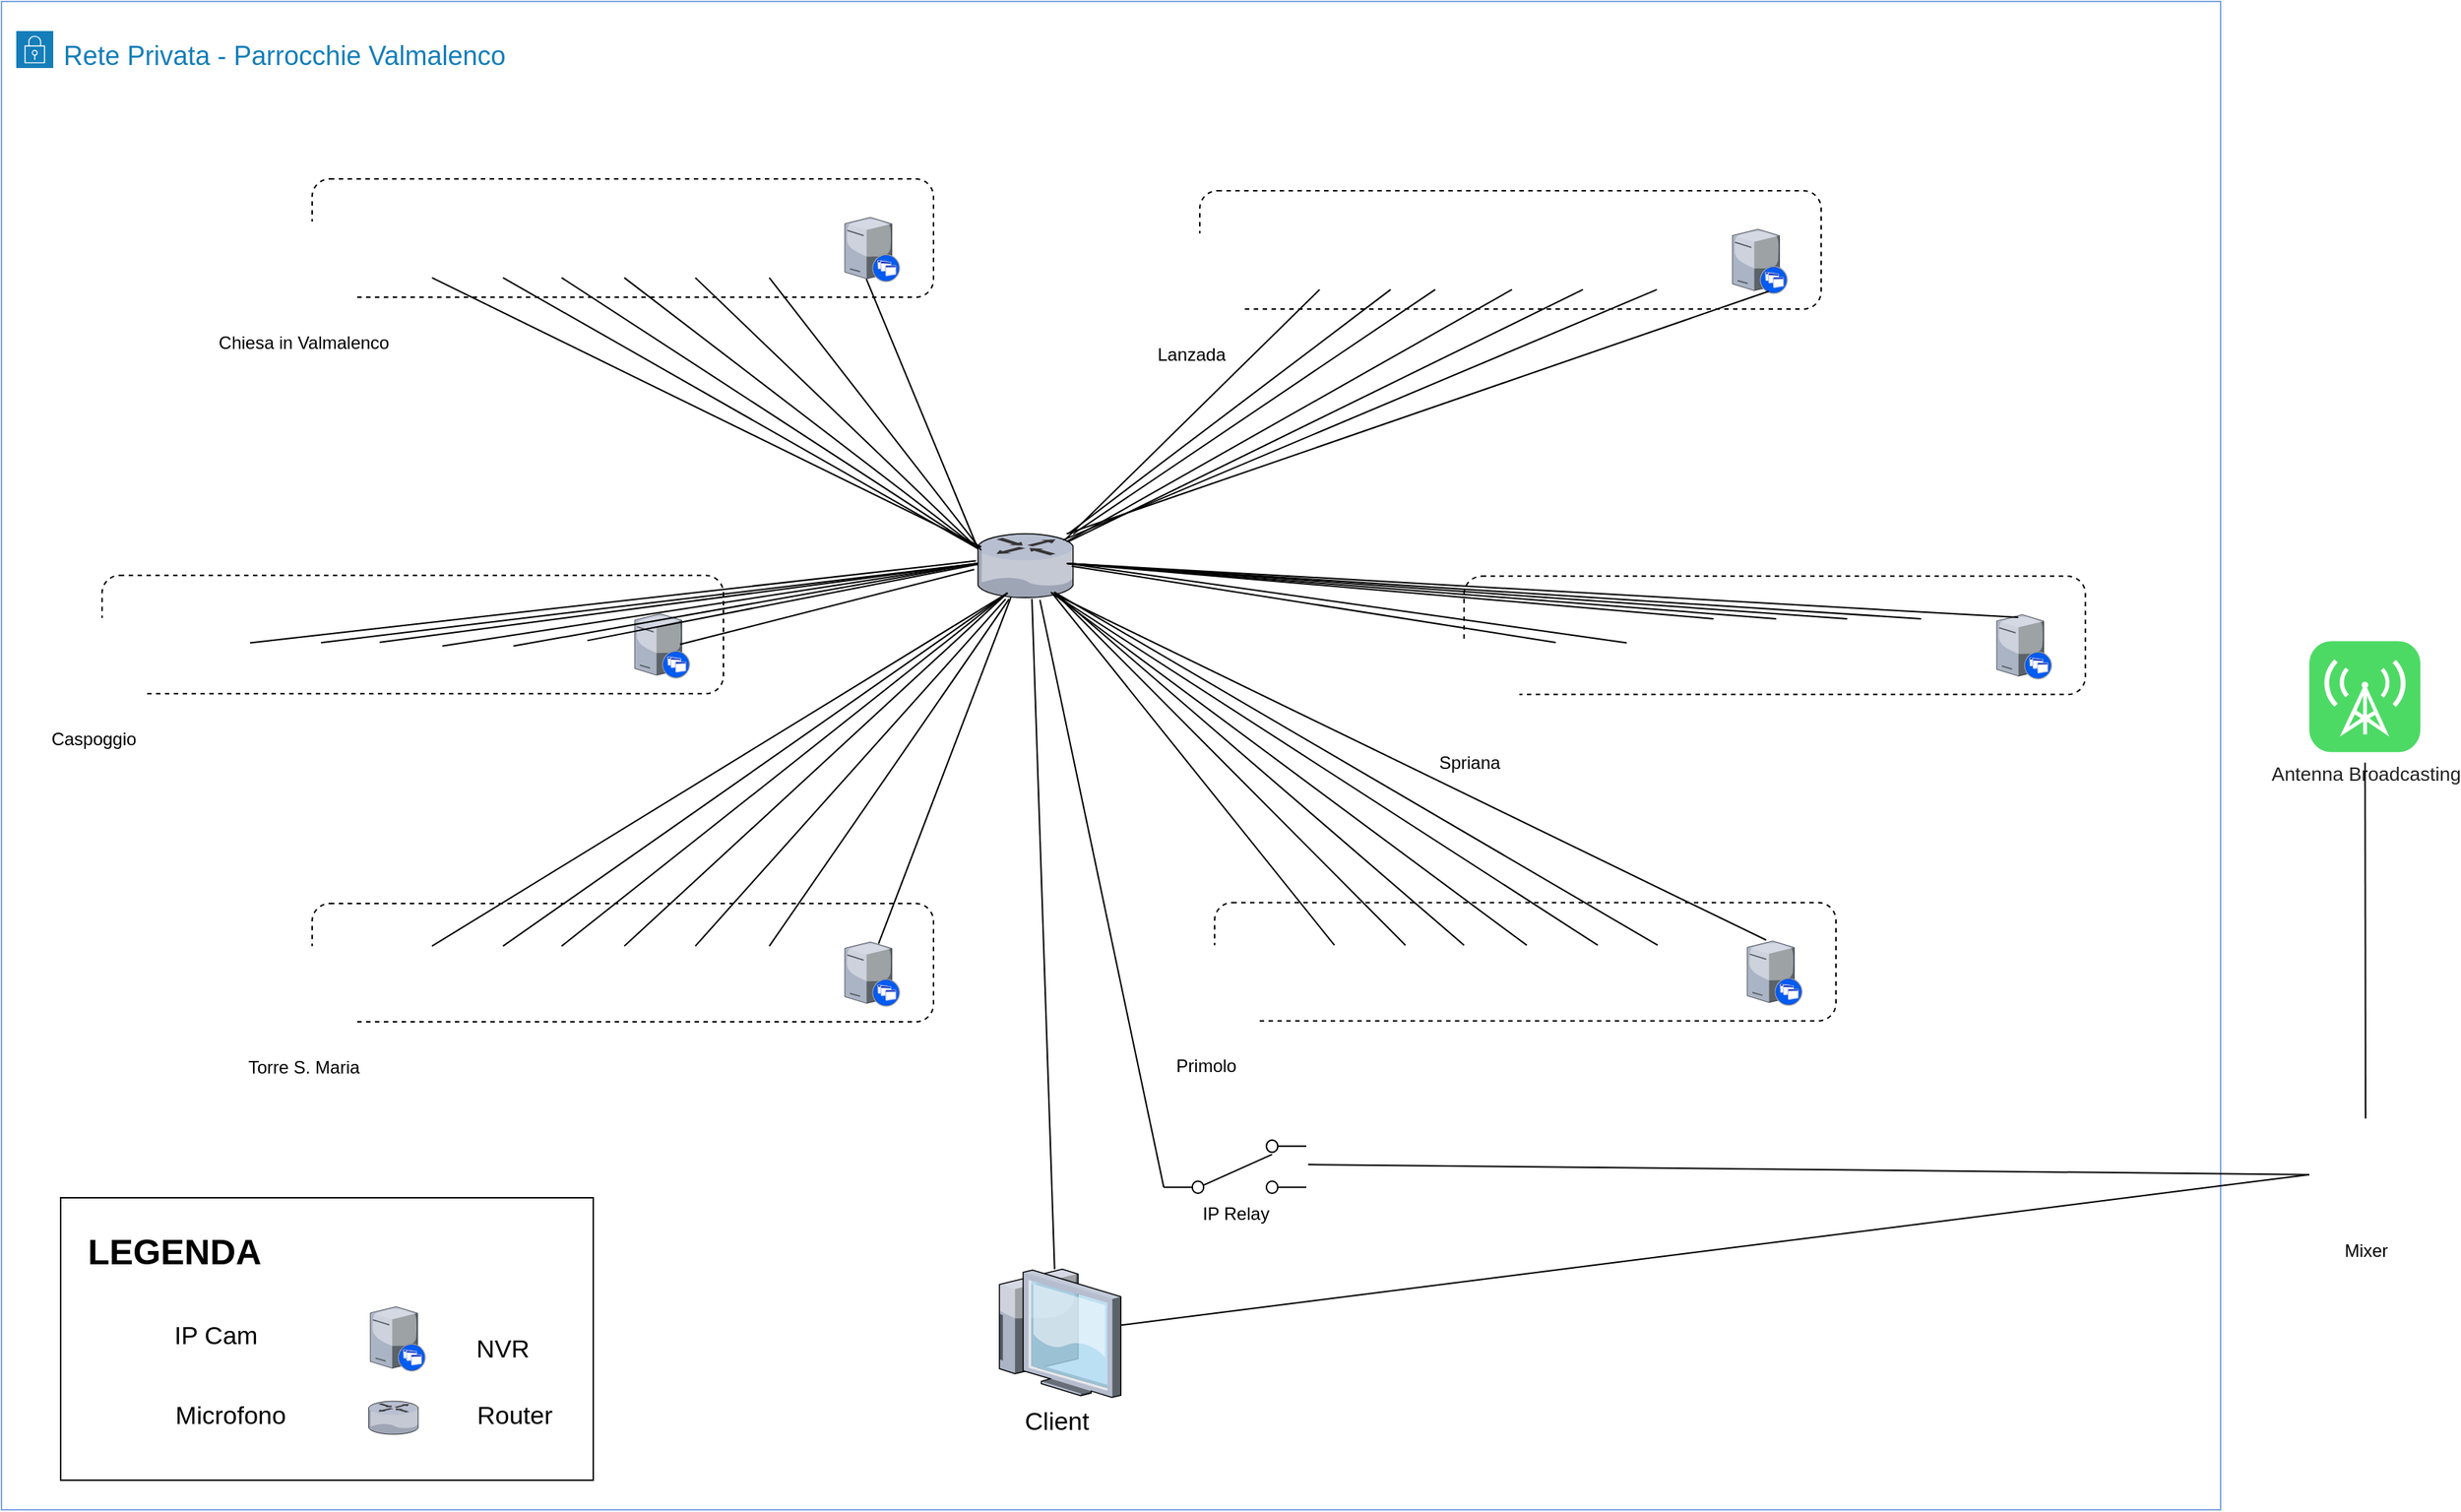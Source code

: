 <mxfile version="13.10.2" type="device"><diagram name="Page-1" id="e3a06f82-3646-2815-327d-82caf3d4e204"><mxGraphModel dx="3789.5" dy="1101" grid="1" gridSize="10" guides="1" tooltips="1" connect="1" arrows="1" fold="1" page="1" pageScale="1.5" pageWidth="1169" pageHeight="826" background="none" math="0" shadow="0"><root><mxCell id="0" style=";html=1;"/><mxCell id="1" style=";html=1;" parent="0"/><mxCell id="1WxR5uO1LolRj_mgzNRu-167" value="" style="rounded=0;whiteSpace=wrap;html=1;shadow=0;strokeColor=#7EA6E0;fillColor=#ffffff;gradientColor=none;align=left;" parent="1" vertex="1"><mxGeometry x="-140" y="90" width="1500" height="1020" as="geometry"/></mxCell><mxCell id="1WxR5uO1LolRj_mgzNRu-166" value="&lt;font style=&quot;font-size: 18px&quot;&gt;Rete Privata - Parrocchie Valmalenco&lt;/font&gt;" style="points=[[0,0],[0.25,0],[0.5,0],[0.75,0],[1,0],[1,0.25],[1,0.5],[1,0.75],[1,1],[0.75,1],[0.5,1],[0.25,1],[0,1],[0,0.75],[0,0.5],[0,0.25]];outlineConnect=0;gradientColor=none;html=1;whiteSpace=wrap;fontSize=12;fontStyle=0;shape=mxgraph.aws4.group;grIcon=mxgraph.aws4.group_security_group;grStroke=0;strokeColor=#147EBA;verticalAlign=top;align=left;spacingLeft=30;fontColor=#147EBA;dashed=0;shadow=0;strokeWidth=2;" parent="1" vertex="1"><mxGeometry x="-130" y="110" width="1450" height="990" as="geometry"/></mxCell><mxCell id="6a7d8f32e03d9370-13" value="" style="verticalLabelPosition=bottom;aspect=fixed;html=1;verticalAlign=top;strokeColor=none;shape=mxgraph.citrix.router;fillColor=#66B2FF;gradientColor=#0066CC;fontSize=14;" parent="1" vertex="1"><mxGeometry x="520" y="450" width="65" height="43.14" as="geometry"/></mxCell><mxCell id="1WxR5uO1LolRj_mgzNRu-99" value="" style="rounded=0;whiteSpace=wrap;html=1;" parent="1" vertex="1"><mxGeometry x="-100" y="899" width="360" height="191" as="geometry"/></mxCell><mxCell id="1WxR5uO1LolRj_mgzNRu-85" value="&lt;font size=&quot;1&quot;&gt;&lt;b style=&quot;font-size: 24px&quot;&gt;LEGENDA&lt;/b&gt;&lt;/font&gt;" style="text;html=1;strokeColor=none;fillColor=none;align=center;verticalAlign=middle;whiteSpace=wrap;rounded=0;" parent="1" vertex="1"><mxGeometry x="-77.99" y="926.25" width="110" height="20" as="geometry"/></mxCell><mxCell id="1WxR5uO1LolRj_mgzNRu-88" value="&lt;font style=&quot;font-size: 17px&quot;&gt;IP Cam&lt;/font&gt;" style="text;html=1;strokeColor=none;fillColor=none;align=center;verticalAlign=middle;whiteSpace=wrap;rounded=0;" parent="1" vertex="1"><mxGeometry x="-50.0" y="983.25" width="110" height="20" as="geometry"/></mxCell><mxCell id="1WxR5uO1LolRj_mgzNRu-91" value="&lt;font style=&quot;font-size: 17px&quot;&gt;Microfono&lt;/font&gt;" style="text;html=1;strokeColor=none;fillColor=none;align=center;verticalAlign=middle;whiteSpace=wrap;rounded=0;" parent="1" vertex="1"><mxGeometry x="-40.0" y="1036.56" width="110" height="20" as="geometry"/></mxCell><mxCell id="1WxR5uO1LolRj_mgzNRu-92" value="" style="verticalLabelPosition=bottom;aspect=fixed;html=1;verticalAlign=top;strokeColor=none;shape=mxgraph.citrix.xenapp_server;fillColor=#66B2FF;gradientColor=#0066CC;fontSize=14;" parent="1" vertex="1"><mxGeometry x="109.32" y="972.65" width="37.31" height="43.69" as="geometry"/></mxCell><mxCell id="1WxR5uO1LolRj_mgzNRu-93" value="&lt;font style=&quot;font-size: 17px&quot;&gt;NVR&lt;/font&gt;" style="text;html=1;strokeColor=none;fillColor=none;align=center;verticalAlign=middle;whiteSpace=wrap;rounded=0;" parent="1" vertex="1"><mxGeometry x="144.0" y="992.25" width="110" height="20" as="geometry"/></mxCell><mxCell id="1WxR5uO1LolRj_mgzNRu-95" value="" style="verticalLabelPosition=bottom;aspect=fixed;html=1;verticalAlign=top;strokeColor=none;shape=mxgraph.citrix.router;fillColor=#66B2FF;gradientColor=#0066CC;fontSize=14;" parent="1" vertex="1"><mxGeometry x="108.21" y="1036.56" width="33.79" height="22.43" as="geometry"/></mxCell><mxCell id="1WxR5uO1LolRj_mgzNRu-96" value="&lt;font style=&quot;font-size: 17px&quot;&gt;Router&lt;/font&gt;" style="text;html=1;strokeColor=none;fillColor=none;align=center;verticalAlign=middle;whiteSpace=wrap;rounded=0;" parent="1" vertex="1"><mxGeometry x="152" y="1036.56" width="110" height="20" as="geometry"/></mxCell><mxCell id="1WxR5uO1LolRj_mgzNRu-109" value="&lt;font style=&quot;font-size: 17px&quot;&gt;Client&lt;/font&gt;" style="verticalLabelPosition=bottom;aspect=fixed;html=1;verticalAlign=top;strokeColor=none;align=center;outlineConnect=0;shape=mxgraph.citrix.thin_client;shadow=0;fillColor=none;gradientColor=none;" parent="1" vertex="1"><mxGeometry x="530.0" y="947.3" width="86.66" height="86.66" as="geometry"/></mxCell><mxCell id="2_H07S2aHVhqCmbk6lVv-3" value="" style="rounded=1;whiteSpace=wrap;html=1;dashed=1;fillColor=none;" vertex="1" parent="1"><mxGeometry x="70" y="210" width="420" height="80" as="geometry"/></mxCell><mxCell id="2_H07S2aHVhqCmbk6lVv-2" value="Chiesa in Valmalenco" style="shape=image;html=1;verticalAlign=top;verticalLabelPosition=bottom;labelBackgroundColor=#ffffff;imageAspect=0;aspect=fixed;image=https://cdn4.iconfinder.com/data/icons/christmas-2434/128/Artboard_39-128.png;imageBackground=#ffffff;" vertex="1" parent="1"><mxGeometry x="30" y="238.81" width="68" height="68" as="geometry"/></mxCell><mxCell id="6a7d8f32e03d9370-12" value="" style="verticalLabelPosition=bottom;aspect=fixed;html=1;verticalAlign=top;strokeColor=none;shape=mxgraph.citrix.xenapp_server;fillColor=#66B2FF;gradientColor=#0066CC;fontSize=14;" parent="1" vertex="1"><mxGeometry x="430" y="236" width="37.25" height="43.62" as="geometry"/></mxCell><mxCell id="2_H07S2aHVhqCmbk6lVv-4" value="" style="shape=image;html=1;verticalAlign=top;verticalLabelPosition=bottom;labelBackgroundColor=#ffffff;imageAspect=0;aspect=fixed;image=https://cdn4.iconfinder.com/data/icons/internet-networking-and-communication-glyph-24/24/Computer_camera_live_camera_video_chatting_web_camera_webcam-128.png;dashed=1;fillColor=none;" vertex="1" parent="1"><mxGeometry x="132" y="238.81" width="38" height="38" as="geometry"/></mxCell><mxCell id="2_H07S2aHVhqCmbk6lVv-5" value="" style="shape=image;html=1;verticalAlign=top;verticalLabelPosition=bottom;labelBackgroundColor=#ffffff;imageAspect=0;aspect=fixed;image=https://cdn4.iconfinder.com/data/icons/internet-networking-and-communication-glyph-24/24/Computer_camera_live_camera_video_chatting_web_camera_webcam-128.png;dashed=1;fillColor=none;" vertex="1" parent="1"><mxGeometry x="360" y="238.81" width="38" height="38" as="geometry"/></mxCell><mxCell id="2_H07S2aHVhqCmbk6lVv-6" value="" style="shape=image;html=1;verticalAlign=top;verticalLabelPosition=bottom;labelBackgroundColor=#ffffff;imageAspect=0;aspect=fixed;image=https://cdn4.iconfinder.com/data/icons/internet-networking-and-communication-glyph-24/24/Computer_camera_live_camera_video_chatting_web_camera_webcam-128.png;dashed=1;fillColor=none;" vertex="1" parent="1"><mxGeometry x="310" y="238.81" width="38" height="38" as="geometry"/></mxCell><mxCell id="2_H07S2aHVhqCmbk6lVv-7" value="" style="shape=image;html=1;verticalAlign=top;verticalLabelPosition=bottom;labelBackgroundColor=#ffffff;imageAspect=0;aspect=fixed;image=https://cdn4.iconfinder.com/data/icons/internet-networking-and-communication-glyph-24/24/Computer_camera_live_camera_video_chatting_web_camera_webcam-128.png;dashed=1;fillColor=none;" vertex="1" parent="1"><mxGeometry x="180" y="238.81" width="38" height="38" as="geometry"/></mxCell><mxCell id="2_H07S2aHVhqCmbk6lVv-8" value="" style="shape=image;html=1;verticalAlign=top;verticalLabelPosition=bottom;labelBackgroundColor=#ffffff;imageAspect=0;aspect=fixed;image=https://cdn4.iconfinder.com/data/icons/internet-networking-and-communication-glyph-24/24/Computer_camera_live_camera_video_chatting_web_camera_webcam-128.png;dashed=1;fillColor=none;" vertex="1" parent="1"><mxGeometry x="219.63" y="238.81" width="38" height="38" as="geometry"/></mxCell><mxCell id="2_H07S2aHVhqCmbk6lVv-9" value="" style="shape=image;html=1;verticalAlign=top;verticalLabelPosition=bottom;labelBackgroundColor=#ffffff;imageAspect=0;aspect=fixed;image=https://cdn4.iconfinder.com/data/icons/internet-networking-and-communication-glyph-24/24/Computer_camera_live_camera_video_chatting_web_camera_webcam-128.png;dashed=1;fillColor=none;" vertex="1" parent="1"><mxGeometry x="262" y="238.81" width="38" height="38" as="geometry"/></mxCell><mxCell id="2_H07S2aHVhqCmbk6lVv-20" value="" style="endArrow=none;html=1;exitX=0.5;exitY=1;exitDx=0;exitDy=0;entryX=0.035;entryY=0.206;entryDx=0;entryDy=0;entryPerimeter=0;" edge="1" parent="1" source="2_H07S2aHVhqCmbk6lVv-4" target="6a7d8f32e03d9370-13"><mxGeometry width="50" height="50" relative="1" as="geometry"><mxPoint x="650" y="420" as="sourcePoint"/><mxPoint x="700" y="370" as="targetPoint"/></mxGeometry></mxCell><mxCell id="2_H07S2aHVhqCmbk6lVv-21" value="" style="endArrow=none;html=1;exitX=0.5;exitY=1;exitDx=0;exitDy=0;" edge="1" parent="1" source="2_H07S2aHVhqCmbk6lVv-7"><mxGeometry width="50" height="50" relative="1" as="geometry"><mxPoint x="161.0" y="286.81" as="sourcePoint"/><mxPoint x="520" y="460" as="targetPoint"/></mxGeometry></mxCell><mxCell id="2_H07S2aHVhqCmbk6lVv-22" value="" style="endArrow=none;html=1;exitX=0.5;exitY=1;exitDx=0;exitDy=0;entryX=0;entryY=0.232;entryDx=0;entryDy=0;entryPerimeter=0;" edge="1" parent="1" source="2_H07S2aHVhqCmbk6lVv-8" target="6a7d8f32e03d9370-13"><mxGeometry width="50" height="50" relative="1" as="geometry"><mxPoint x="209" y="286.81" as="sourcePoint"/><mxPoint x="530" y="470" as="targetPoint"/></mxGeometry></mxCell><mxCell id="2_H07S2aHVhqCmbk6lVv-23" value="" style="endArrow=none;html=1;exitX=0.5;exitY=1;exitDx=0;exitDy=0;" edge="1" parent="1" source="2_H07S2aHVhqCmbk6lVv-9"><mxGeometry width="50" height="50" relative="1" as="geometry"><mxPoint x="248.63" y="286.81" as="sourcePoint"/><mxPoint x="520" y="460" as="targetPoint"/></mxGeometry></mxCell><mxCell id="2_H07S2aHVhqCmbk6lVv-24" value="" style="endArrow=none;html=1;exitX=0.5;exitY=1;exitDx=0;exitDy=0;" edge="1" parent="1" source="2_H07S2aHVhqCmbk6lVv-6"><mxGeometry width="50" height="50" relative="1" as="geometry"><mxPoint x="291.0" y="286.81" as="sourcePoint"/><mxPoint x="520" y="460" as="targetPoint"/></mxGeometry></mxCell><mxCell id="2_H07S2aHVhqCmbk6lVv-25" value="" style="endArrow=none;html=1;exitX=0.5;exitY=1;exitDx=0;exitDy=0;entryX=0.035;entryY=0.26;entryDx=0;entryDy=0;entryPerimeter=0;" edge="1" parent="1" source="2_H07S2aHVhqCmbk6lVv-5" target="6a7d8f32e03d9370-13"><mxGeometry width="50" height="50" relative="1" as="geometry"><mxPoint x="339" y="286.81" as="sourcePoint"/><mxPoint x="530" y="470" as="targetPoint"/></mxGeometry></mxCell><mxCell id="2_H07S2aHVhqCmbk6lVv-26" value="" style="endArrow=none;html=1;exitX=0.392;exitY=0.956;exitDx=0;exitDy=0;exitPerimeter=0;" edge="1" parent="1" source="6a7d8f32e03d9370-12"><mxGeometry width="50" height="50" relative="1" as="geometry"><mxPoint x="389" y="286.81" as="sourcePoint"/><mxPoint x="520" y="460" as="targetPoint"/></mxGeometry></mxCell><mxCell id="2_H07S2aHVhqCmbk6lVv-27" value="" style="shape=image;html=1;verticalAlign=top;verticalLabelPosition=bottom;labelBackgroundColor=#ffffff;imageAspect=0;aspect=fixed;image=https://cdn0.iconfinder.com/data/icons/google-material-design-3-0/48/ic_mic_none_48px-128.png;dashed=1;fillColor=none;" vertex="1" parent="1"><mxGeometry x="142" y="218" width="18" height="18" as="geometry"/></mxCell><mxCell id="2_H07S2aHVhqCmbk6lVv-28" value="" style="rounded=1;whiteSpace=wrap;html=1;dashed=1;fillColor=none;" vertex="1" parent="1"><mxGeometry x="670" y="218" width="420" height="80" as="geometry"/></mxCell><mxCell id="2_H07S2aHVhqCmbk6lVv-29" value="Lanzada" style="shape=image;html=1;verticalAlign=top;verticalLabelPosition=bottom;labelBackgroundColor=#ffffff;imageAspect=0;aspect=fixed;image=https://cdn4.iconfinder.com/data/icons/christmas-2434/128/Artboard_39-128.png;imageBackground=#ffffff;" vertex="1" parent="1"><mxGeometry x="630" y="246.81" width="68" height="68" as="geometry"/></mxCell><mxCell id="2_H07S2aHVhqCmbk6lVv-30" value="" style="verticalLabelPosition=bottom;aspect=fixed;html=1;verticalAlign=top;strokeColor=none;shape=mxgraph.citrix.xenapp_server;fillColor=#66B2FF;gradientColor=#0066CC;fontSize=14;" vertex="1" parent="1"><mxGeometry x="1030" y="244" width="37.25" height="43.62" as="geometry"/></mxCell><mxCell id="2_H07S2aHVhqCmbk6lVv-31" value="" style="shape=image;html=1;verticalAlign=top;verticalLabelPosition=bottom;labelBackgroundColor=#ffffff;imageAspect=0;aspect=fixed;image=https://cdn4.iconfinder.com/data/icons/internet-networking-and-communication-glyph-24/24/Computer_camera_live_camera_video_chatting_web_camera_webcam-128.png;dashed=1;fillColor=none;" vertex="1" parent="1"><mxGeometry x="732" y="246.81" width="38" height="38" as="geometry"/></mxCell><mxCell id="2_H07S2aHVhqCmbk6lVv-32" value="" style="shape=image;html=1;verticalAlign=top;verticalLabelPosition=bottom;labelBackgroundColor=#ffffff;imageAspect=0;aspect=fixed;image=https://cdn4.iconfinder.com/data/icons/internet-networking-and-communication-glyph-24/24/Computer_camera_live_camera_video_chatting_web_camera_webcam-128.png;dashed=1;fillColor=none;" vertex="1" parent="1"><mxGeometry x="960" y="246.81" width="38" height="38" as="geometry"/></mxCell><mxCell id="2_H07S2aHVhqCmbk6lVv-33" value="" style="shape=image;html=1;verticalAlign=top;verticalLabelPosition=bottom;labelBackgroundColor=#ffffff;imageAspect=0;aspect=fixed;image=https://cdn4.iconfinder.com/data/icons/internet-networking-and-communication-glyph-24/24/Computer_camera_live_camera_video_chatting_web_camera_webcam-128.png;dashed=1;fillColor=none;" vertex="1" parent="1"><mxGeometry x="910" y="246.81" width="38" height="38" as="geometry"/></mxCell><mxCell id="2_H07S2aHVhqCmbk6lVv-34" value="" style="shape=image;html=1;verticalAlign=top;verticalLabelPosition=bottom;labelBackgroundColor=#ffffff;imageAspect=0;aspect=fixed;image=https://cdn4.iconfinder.com/data/icons/internet-networking-and-communication-glyph-24/24/Computer_camera_live_camera_video_chatting_web_camera_webcam-128.png;dashed=1;fillColor=none;" vertex="1" parent="1"><mxGeometry x="780" y="246.81" width="38" height="38" as="geometry"/></mxCell><mxCell id="2_H07S2aHVhqCmbk6lVv-35" value="" style="shape=image;html=1;verticalAlign=top;verticalLabelPosition=bottom;labelBackgroundColor=#ffffff;imageAspect=0;aspect=fixed;image=https://cdn4.iconfinder.com/data/icons/internet-networking-and-communication-glyph-24/24/Computer_camera_live_camera_video_chatting_web_camera_webcam-128.png;dashed=1;fillColor=none;" vertex="1" parent="1"><mxGeometry x="819.63" y="246.81" width="38" height="38" as="geometry"/></mxCell><mxCell id="2_H07S2aHVhqCmbk6lVv-36" value="" style="shape=image;html=1;verticalAlign=top;verticalLabelPosition=bottom;labelBackgroundColor=#ffffff;imageAspect=0;aspect=fixed;image=https://cdn4.iconfinder.com/data/icons/internet-networking-and-communication-glyph-24/24/Computer_camera_live_camera_video_chatting_web_camera_webcam-128.png;dashed=1;fillColor=none;" vertex="1" parent="1"><mxGeometry x="862" y="246.81" width="38" height="38" as="geometry"/></mxCell><mxCell id="2_H07S2aHVhqCmbk6lVv-38" value="" style="endArrow=none;html=1;entryX=0.5;entryY=1;entryDx=0;entryDy=0;exitX=0.904;exitY=0.097;exitDx=0;exitDy=0;exitPerimeter=0;" edge="1" parent="1" source="6a7d8f32e03d9370-13" target="2_H07S2aHVhqCmbk6lVv-31"><mxGeometry width="50" height="50" relative="1" as="geometry"><mxPoint x="650" y="550" as="sourcePoint"/><mxPoint x="700" y="500" as="targetPoint"/></mxGeometry></mxCell><mxCell id="2_H07S2aHVhqCmbk6lVv-39" value="" style="endArrow=none;html=1;entryX=0.5;entryY=1;entryDx=0;entryDy=0;" edge="1" parent="1" source="6a7d8f32e03d9370-13" target="2_H07S2aHVhqCmbk6lVv-34"><mxGeometry width="50" height="50" relative="1" as="geometry"><mxPoint x="650" y="550" as="sourcePoint"/><mxPoint x="700" y="500" as="targetPoint"/></mxGeometry></mxCell><mxCell id="2_H07S2aHVhqCmbk6lVv-40" value="" style="endArrow=none;html=1;entryX=0.25;entryY=1;entryDx=0;entryDy=0;" edge="1" parent="1" source="6a7d8f32e03d9370-13" target="2_H07S2aHVhqCmbk6lVv-35"><mxGeometry width="50" height="50" relative="1" as="geometry"><mxPoint x="650" y="550" as="sourcePoint"/><mxPoint x="700" y="500" as="targetPoint"/></mxGeometry></mxCell><mxCell id="2_H07S2aHVhqCmbk6lVv-41" value="" style="shape=image;html=1;verticalAlign=top;verticalLabelPosition=bottom;labelBackgroundColor=#ffffff;imageAspect=0;aspect=fixed;image=https://cdn0.iconfinder.com/data/icons/google-material-design-3-0/48/ic_mic_none_48px-128.png;dashed=1;fillColor=none;" vertex="1" parent="1"><mxGeometry x="742" y="226" width="18" height="18" as="geometry"/></mxCell><mxCell id="2_H07S2aHVhqCmbk6lVv-42" value="" style="endArrow=none;html=1;entryX=0.5;entryY=1;entryDx=0;entryDy=0;exitX=0.922;exitY=0.124;exitDx=0;exitDy=0;exitPerimeter=0;" edge="1" parent="1" source="6a7d8f32e03d9370-13" target="2_H07S2aHVhqCmbk6lVv-36"><mxGeometry width="50" height="50" relative="1" as="geometry"><mxPoint x="650" y="550" as="sourcePoint"/><mxPoint x="700" y="500" as="targetPoint"/></mxGeometry></mxCell><mxCell id="2_H07S2aHVhqCmbk6lVv-43" value="" style="endArrow=none;html=1;entryX=0.5;entryY=1;entryDx=0;entryDy=0;exitX=0.94;exitY=0.124;exitDx=0;exitDy=0;exitPerimeter=0;" edge="1" parent="1" source="6a7d8f32e03d9370-13" target="2_H07S2aHVhqCmbk6lVv-33"><mxGeometry width="50" height="50" relative="1" as="geometry"><mxPoint x="650" y="550" as="sourcePoint"/><mxPoint x="700" y="500" as="targetPoint"/></mxGeometry></mxCell><mxCell id="2_H07S2aHVhqCmbk6lVv-44" value="" style="endArrow=none;html=1;entryX=0.5;entryY=1;entryDx=0;entryDy=0;exitX=0.886;exitY=0.097;exitDx=0;exitDy=0;exitPerimeter=0;" edge="1" parent="1" source="6a7d8f32e03d9370-13" target="2_H07S2aHVhqCmbk6lVv-32"><mxGeometry width="50" height="50" relative="1" as="geometry"><mxPoint x="650" y="550" as="sourcePoint"/><mxPoint x="700" y="500" as="targetPoint"/></mxGeometry></mxCell><mxCell id="2_H07S2aHVhqCmbk6lVv-45" value="" style="rounded=1;whiteSpace=wrap;html=1;dashed=1;fillColor=none;" vertex="1" parent="1"><mxGeometry x="-72" y="478.08" width="420" height="80" as="geometry"/></mxCell><mxCell id="2_H07S2aHVhqCmbk6lVv-46" value="Caspoggio" style="shape=image;html=1;verticalAlign=top;verticalLabelPosition=bottom;labelBackgroundColor=#ffffff;imageAspect=0;aspect=fixed;image=https://cdn4.iconfinder.com/data/icons/christmas-2434/128/Artboard_39-128.png;imageBackground=#ffffff;" vertex="1" parent="1"><mxGeometry x="-112" y="506.89" width="68" height="68" as="geometry"/></mxCell><mxCell id="2_H07S2aHVhqCmbk6lVv-47" value="" style="verticalLabelPosition=bottom;aspect=fixed;html=1;verticalAlign=top;strokeColor=none;shape=mxgraph.citrix.xenapp_server;fillColor=#66B2FF;gradientColor=#0066CC;fontSize=14;" vertex="1" parent="1"><mxGeometry x="288" y="504.08" width="37.25" height="43.62" as="geometry"/></mxCell><mxCell id="2_H07S2aHVhqCmbk6lVv-48" value="" style="shape=image;html=1;verticalAlign=top;verticalLabelPosition=bottom;labelBackgroundColor=#ffffff;imageAspect=0;aspect=fixed;image=https://cdn4.iconfinder.com/data/icons/internet-networking-and-communication-glyph-24/24/Computer_camera_live_camera_video_chatting_web_camera_webcam-128.png;dashed=1;fillColor=none;" vertex="1" parent="1"><mxGeometry x="-10.0" y="506.89" width="38" height="38" as="geometry"/></mxCell><mxCell id="2_H07S2aHVhqCmbk6lVv-49" value="" style="shape=image;html=1;verticalAlign=top;verticalLabelPosition=bottom;labelBackgroundColor=#ffffff;imageAspect=0;aspect=fixed;image=https://cdn4.iconfinder.com/data/icons/internet-networking-and-communication-glyph-24/24/Computer_camera_live_camera_video_chatting_web_camera_webcam-128.png;dashed=1;fillColor=none;" vertex="1" parent="1"><mxGeometry x="218" y="506.89" width="38" height="38" as="geometry"/></mxCell><mxCell id="2_H07S2aHVhqCmbk6lVv-50" value="" style="shape=image;html=1;verticalAlign=top;verticalLabelPosition=bottom;labelBackgroundColor=#ffffff;imageAspect=0;aspect=fixed;image=https://cdn4.iconfinder.com/data/icons/internet-networking-and-communication-glyph-24/24/Computer_camera_live_camera_video_chatting_web_camera_webcam-128.png;dashed=1;fillColor=none;" vertex="1" parent="1"><mxGeometry x="168" y="506.89" width="38" height="38" as="geometry"/></mxCell><mxCell id="2_H07S2aHVhqCmbk6lVv-51" value="" style="shape=image;html=1;verticalAlign=top;verticalLabelPosition=bottom;labelBackgroundColor=#ffffff;imageAspect=0;aspect=fixed;image=https://cdn4.iconfinder.com/data/icons/internet-networking-and-communication-glyph-24/24/Computer_camera_live_camera_video_chatting_web_camera_webcam-128.png;dashed=1;fillColor=none;" vertex="1" parent="1"><mxGeometry x="38.0" y="506.89" width="38" height="38" as="geometry"/></mxCell><mxCell id="2_H07S2aHVhqCmbk6lVv-52" value="" style="shape=image;html=1;verticalAlign=top;verticalLabelPosition=bottom;labelBackgroundColor=#ffffff;imageAspect=0;aspect=fixed;image=https://cdn4.iconfinder.com/data/icons/internet-networking-and-communication-glyph-24/24/Computer_camera_live_camera_video_chatting_web_camera_webcam-128.png;dashed=1;fillColor=none;" vertex="1" parent="1"><mxGeometry x="77.63" y="506.89" width="38" height="38" as="geometry"/></mxCell><mxCell id="2_H07S2aHVhqCmbk6lVv-53" value="" style="shape=image;html=1;verticalAlign=top;verticalLabelPosition=bottom;labelBackgroundColor=#ffffff;imageAspect=0;aspect=fixed;image=https://cdn4.iconfinder.com/data/icons/internet-networking-and-communication-glyph-24/24/Computer_camera_live_camera_video_chatting_web_camera_webcam-128.png;dashed=1;fillColor=none;" vertex="1" parent="1"><mxGeometry x="120" y="506.89" width="38" height="38" as="geometry"/></mxCell><mxCell id="2_H07S2aHVhqCmbk6lVv-54" value="" style="shape=image;html=1;verticalAlign=top;verticalLabelPosition=bottom;labelBackgroundColor=#ffffff;imageAspect=0;aspect=fixed;image=https://cdn0.iconfinder.com/data/icons/google-material-design-3-0/48/ic_mic_none_48px-128.png;dashed=1;fillColor=none;" vertex="1" parent="1"><mxGeometry x="-4.552e-15" y="486.08" width="18" height="18" as="geometry"/></mxCell><mxCell id="2_H07S2aHVhqCmbk6lVv-55" value="" style="rounded=1;whiteSpace=wrap;html=1;dashed=1;fillColor=none;" vertex="1" parent="1"><mxGeometry x="680" y="699.4" width="420" height="80" as="geometry"/></mxCell><mxCell id="2_H07S2aHVhqCmbk6lVv-56" value="Primolo" style="shape=image;html=1;verticalAlign=top;verticalLabelPosition=bottom;labelBackgroundColor=#ffffff;imageAspect=0;aspect=fixed;image=https://cdn4.iconfinder.com/data/icons/christmas-2434/128/Artboard_39-128.png;imageBackground=#ffffff;" vertex="1" parent="1"><mxGeometry x="640" y="728.21" width="68" height="68" as="geometry"/></mxCell><mxCell id="2_H07S2aHVhqCmbk6lVv-57" value="" style="verticalLabelPosition=bottom;aspect=fixed;html=1;verticalAlign=top;strokeColor=none;shape=mxgraph.citrix.xenapp_server;fillColor=#66B2FF;gradientColor=#0066CC;fontSize=14;" vertex="1" parent="1"><mxGeometry x="1040" y="725.4" width="37.25" height="43.62" as="geometry"/></mxCell><mxCell id="2_H07S2aHVhqCmbk6lVv-58" value="" style="shape=image;html=1;verticalAlign=top;verticalLabelPosition=bottom;labelBackgroundColor=#ffffff;imageAspect=0;aspect=fixed;image=https://cdn4.iconfinder.com/data/icons/internet-networking-and-communication-glyph-24/24/Computer_camera_live_camera_video_chatting_web_camera_webcam-128.png;dashed=1;fillColor=none;" vertex="1" parent="1"><mxGeometry x="742" y="728.21" width="38" height="38" as="geometry"/></mxCell><mxCell id="2_H07S2aHVhqCmbk6lVv-59" value="" style="shape=image;html=1;verticalAlign=top;verticalLabelPosition=bottom;labelBackgroundColor=#ffffff;imageAspect=0;aspect=fixed;image=https://cdn4.iconfinder.com/data/icons/internet-networking-and-communication-glyph-24/24/Computer_camera_live_camera_video_chatting_web_camera_webcam-128.png;dashed=1;fillColor=none;" vertex="1" parent="1"><mxGeometry x="970" y="728.21" width="38" height="38" as="geometry"/></mxCell><mxCell id="2_H07S2aHVhqCmbk6lVv-60" value="" style="shape=image;html=1;verticalAlign=top;verticalLabelPosition=bottom;labelBackgroundColor=#ffffff;imageAspect=0;aspect=fixed;image=https://cdn4.iconfinder.com/data/icons/internet-networking-and-communication-glyph-24/24/Computer_camera_live_camera_video_chatting_web_camera_webcam-128.png;dashed=1;fillColor=none;" vertex="1" parent="1"><mxGeometry x="920" y="728.21" width="38" height="38" as="geometry"/></mxCell><mxCell id="2_H07S2aHVhqCmbk6lVv-61" value="" style="shape=image;html=1;verticalAlign=top;verticalLabelPosition=bottom;labelBackgroundColor=#ffffff;imageAspect=0;aspect=fixed;image=https://cdn4.iconfinder.com/data/icons/internet-networking-and-communication-glyph-24/24/Computer_camera_live_camera_video_chatting_web_camera_webcam-128.png;dashed=1;fillColor=none;" vertex="1" parent="1"><mxGeometry x="790" y="728.21" width="38" height="38" as="geometry"/></mxCell><mxCell id="2_H07S2aHVhqCmbk6lVv-62" value="" style="shape=image;html=1;verticalAlign=top;verticalLabelPosition=bottom;labelBackgroundColor=#ffffff;imageAspect=0;aspect=fixed;image=https://cdn4.iconfinder.com/data/icons/internet-networking-and-communication-glyph-24/24/Computer_camera_live_camera_video_chatting_web_camera_webcam-128.png;dashed=1;fillColor=none;" vertex="1" parent="1"><mxGeometry x="829.63" y="728.21" width="38" height="38" as="geometry"/></mxCell><mxCell id="2_H07S2aHVhqCmbk6lVv-63" value="" style="shape=image;html=1;verticalAlign=top;verticalLabelPosition=bottom;labelBackgroundColor=#ffffff;imageAspect=0;aspect=fixed;image=https://cdn4.iconfinder.com/data/icons/internet-networking-and-communication-glyph-24/24/Computer_camera_live_camera_video_chatting_web_camera_webcam-128.png;dashed=1;fillColor=none;" vertex="1" parent="1"><mxGeometry x="872" y="728.21" width="38" height="38" as="geometry"/></mxCell><mxCell id="2_H07S2aHVhqCmbk6lVv-64" value="" style="rounded=1;whiteSpace=wrap;html=1;dashed=1;fillColor=none;" vertex="1" parent="1"><mxGeometry x="70" y="700" width="420" height="80" as="geometry"/></mxCell><mxCell id="2_H07S2aHVhqCmbk6lVv-65" value="Torre S. Maria" style="shape=image;html=1;verticalAlign=top;verticalLabelPosition=bottom;labelBackgroundColor=#ffffff;imageAspect=0;aspect=fixed;image=https://cdn4.iconfinder.com/data/icons/christmas-2434/128/Artboard_39-128.png;imageBackground=#ffffff;" vertex="1" parent="1"><mxGeometry x="30" y="728.81" width="68" height="68" as="geometry"/></mxCell><mxCell id="2_H07S2aHVhqCmbk6lVv-66" value="" style="verticalLabelPosition=bottom;aspect=fixed;html=1;verticalAlign=top;strokeColor=none;shape=mxgraph.citrix.xenapp_server;fillColor=#66B2FF;gradientColor=#0066CC;fontSize=14;" vertex="1" parent="1"><mxGeometry x="430" y="726" width="37.25" height="43.62" as="geometry"/></mxCell><mxCell id="2_H07S2aHVhqCmbk6lVv-67" value="" style="shape=image;html=1;verticalAlign=top;verticalLabelPosition=bottom;labelBackgroundColor=#ffffff;imageAspect=0;aspect=fixed;image=https://cdn4.iconfinder.com/data/icons/internet-networking-and-communication-glyph-24/24/Computer_camera_live_camera_video_chatting_web_camera_webcam-128.png;dashed=1;fillColor=none;" vertex="1" parent="1"><mxGeometry x="132" y="728.81" width="38" height="38" as="geometry"/></mxCell><mxCell id="2_H07S2aHVhqCmbk6lVv-68" value="" style="shape=image;html=1;verticalAlign=top;verticalLabelPosition=bottom;labelBackgroundColor=#ffffff;imageAspect=0;aspect=fixed;image=https://cdn4.iconfinder.com/data/icons/internet-networking-and-communication-glyph-24/24/Computer_camera_live_camera_video_chatting_web_camera_webcam-128.png;dashed=1;fillColor=none;" vertex="1" parent="1"><mxGeometry x="360" y="728.81" width="38" height="38" as="geometry"/></mxCell><mxCell id="2_H07S2aHVhqCmbk6lVv-69" value="" style="shape=image;html=1;verticalAlign=top;verticalLabelPosition=bottom;labelBackgroundColor=#ffffff;imageAspect=0;aspect=fixed;image=https://cdn4.iconfinder.com/data/icons/internet-networking-and-communication-glyph-24/24/Computer_camera_live_camera_video_chatting_web_camera_webcam-128.png;dashed=1;fillColor=none;" vertex="1" parent="1"><mxGeometry x="310" y="728.81" width="38" height="38" as="geometry"/></mxCell><mxCell id="2_H07S2aHVhqCmbk6lVv-70" value="" style="shape=image;html=1;verticalAlign=top;verticalLabelPosition=bottom;labelBackgroundColor=#ffffff;imageAspect=0;aspect=fixed;image=https://cdn4.iconfinder.com/data/icons/internet-networking-and-communication-glyph-24/24/Computer_camera_live_camera_video_chatting_web_camera_webcam-128.png;dashed=1;fillColor=none;" vertex="1" parent="1"><mxGeometry x="180" y="728.81" width="38" height="38" as="geometry"/></mxCell><mxCell id="2_H07S2aHVhqCmbk6lVv-71" value="" style="shape=image;html=1;verticalAlign=top;verticalLabelPosition=bottom;labelBackgroundColor=#ffffff;imageAspect=0;aspect=fixed;image=https://cdn4.iconfinder.com/data/icons/internet-networking-and-communication-glyph-24/24/Computer_camera_live_camera_video_chatting_web_camera_webcam-128.png;dashed=1;fillColor=none;" vertex="1" parent="1"><mxGeometry x="219.63" y="728.81" width="38" height="38" as="geometry"/></mxCell><mxCell id="2_H07S2aHVhqCmbk6lVv-72" value="" style="shape=image;html=1;verticalAlign=top;verticalLabelPosition=bottom;labelBackgroundColor=#ffffff;imageAspect=0;aspect=fixed;image=https://cdn4.iconfinder.com/data/icons/internet-networking-and-communication-glyph-24/24/Computer_camera_live_camera_video_chatting_web_camera_webcam-128.png;dashed=1;fillColor=none;" vertex="1" parent="1"><mxGeometry x="262" y="728.81" width="38" height="38" as="geometry"/></mxCell><mxCell id="2_H07S2aHVhqCmbk6lVv-73" value="" style="endArrow=none;html=1;exitX=0.614;exitY=0.026;exitDx=0;exitDy=0;exitPerimeter=0;entryX=0.343;entryY=0.997;entryDx=0;entryDy=0;entryPerimeter=0;" edge="1" parent="1" source="2_H07S2aHVhqCmbk6lVv-66" target="6a7d8f32e03d9370-13"><mxGeometry width="50" height="50" relative="1" as="geometry"><mxPoint x="161.0" y="286.81" as="sourcePoint"/><mxPoint x="540" y="500" as="targetPoint"/></mxGeometry></mxCell><mxCell id="2_H07S2aHVhqCmbk6lVv-74" value="" style="endArrow=none;html=1;exitX=0.5;exitY=0;exitDx=0;exitDy=0;entryX=0.324;entryY=1.024;entryDx=0;entryDy=0;entryPerimeter=0;" edge="1" parent="1" source="2_H07S2aHVhqCmbk6lVv-68" target="6a7d8f32e03d9370-13"><mxGeometry width="50" height="50" relative="1" as="geometry"><mxPoint x="462.871" y="737.134" as="sourcePoint"/><mxPoint x="540" y="500" as="targetPoint"/></mxGeometry></mxCell><mxCell id="2_H07S2aHVhqCmbk6lVv-75" value="" style="endArrow=none;html=1;exitX=0.5;exitY=0;exitDx=0;exitDy=0;entryX=0.288;entryY=1.024;entryDx=0;entryDy=0;entryPerimeter=0;" edge="1" parent="1" source="2_H07S2aHVhqCmbk6lVv-69" target="6a7d8f32e03d9370-13"><mxGeometry width="50" height="50" relative="1" as="geometry"><mxPoint x="389" y="738.81" as="sourcePoint"/><mxPoint x="551.06" y="504.175" as="targetPoint"/></mxGeometry></mxCell><mxCell id="2_H07S2aHVhqCmbk6lVv-76" value="" style="endArrow=none;html=1;exitX=0.5;exitY=0;exitDx=0;exitDy=0;" edge="1" parent="1" source="2_H07S2aHVhqCmbk6lVv-72"><mxGeometry width="50" height="50" relative="1" as="geometry"><mxPoint x="339" y="738.81" as="sourcePoint"/><mxPoint x="540" y="490" as="targetPoint"/></mxGeometry></mxCell><mxCell id="2_H07S2aHVhqCmbk6lVv-77" value="" style="endArrow=none;html=1;exitX=0.5;exitY=0;exitDx=0;exitDy=0;" edge="1" parent="1" source="2_H07S2aHVhqCmbk6lVv-71"><mxGeometry width="50" height="50" relative="1" as="geometry"><mxPoint x="291.0" y="738.81" as="sourcePoint"/><mxPoint x="540" y="490" as="targetPoint"/></mxGeometry></mxCell><mxCell id="2_H07S2aHVhqCmbk6lVv-78" value="" style="endArrow=none;html=1;exitX=0.5;exitY=0;exitDx=0;exitDy=0;" edge="1" parent="1" source="2_H07S2aHVhqCmbk6lVv-70"><mxGeometry width="50" height="50" relative="1" as="geometry"><mxPoint x="248.63" y="738.81" as="sourcePoint"/><mxPoint x="540" y="490" as="targetPoint"/></mxGeometry></mxCell><mxCell id="2_H07S2aHVhqCmbk6lVv-79" value="" style="endArrow=none;html=1;exitX=0.5;exitY=0;exitDx=0;exitDy=0;" edge="1" parent="1" source="2_H07S2aHVhqCmbk6lVv-67"><mxGeometry width="50" height="50" relative="1" as="geometry"><mxPoint x="209" y="738.81" as="sourcePoint"/><mxPoint x="540" y="490" as="targetPoint"/></mxGeometry></mxCell><mxCell id="2_H07S2aHVhqCmbk6lVv-80" value="" style="rounded=1;whiteSpace=wrap;html=1;dashed=1;fillColor=none;" vertex="1" parent="1"><mxGeometry x="848.63" y="478.67" width="420" height="80" as="geometry"/></mxCell><mxCell id="2_H07S2aHVhqCmbk6lVv-81" value="Spriana" style="shape=image;html=1;verticalAlign=top;verticalLabelPosition=bottom;labelBackgroundColor=#ffffff;imageAspect=0;aspect=fixed;image=https://cdn4.iconfinder.com/data/icons/christmas-2434/128/Artboard_39-128.png;imageBackground=#ffffff;" vertex="1" parent="1"><mxGeometry x="818" y="522.67" width="68" height="68" as="geometry"/></mxCell><mxCell id="2_H07S2aHVhqCmbk6lVv-82" value="" style="verticalLabelPosition=bottom;aspect=fixed;html=1;verticalAlign=top;strokeColor=none;shape=mxgraph.citrix.xenapp_server;fillColor=#66B2FF;gradientColor=#0066CC;fontSize=14;" vertex="1" parent="1"><mxGeometry x="1208.63" y="504.67" width="37.25" height="43.62" as="geometry"/></mxCell><mxCell id="2_H07S2aHVhqCmbk6lVv-83" value="" style="shape=image;html=1;verticalAlign=top;verticalLabelPosition=bottom;labelBackgroundColor=#ffffff;imageAspect=0;aspect=fixed;image=https://cdn4.iconfinder.com/data/icons/internet-networking-and-communication-glyph-24/24/Computer_camera_live_camera_video_chatting_web_camera_webcam-128.png;dashed=1;fillColor=none;" vertex="1" parent="1"><mxGeometry x="910.63" y="507.48" width="38" height="38" as="geometry"/></mxCell><mxCell id="2_H07S2aHVhqCmbk6lVv-84" value="" style="shape=image;html=1;verticalAlign=top;verticalLabelPosition=bottom;labelBackgroundColor=#ffffff;imageAspect=0;aspect=fixed;image=https://cdn4.iconfinder.com/data/icons/internet-networking-and-communication-glyph-24/24/Computer_camera_live_camera_video_chatting_web_camera_webcam-128.png;dashed=1;fillColor=none;" vertex="1" parent="1"><mxGeometry x="1138.63" y="507.48" width="38" height="38" as="geometry"/></mxCell><mxCell id="2_H07S2aHVhqCmbk6lVv-85" value="" style="shape=image;html=1;verticalAlign=top;verticalLabelPosition=bottom;labelBackgroundColor=#ffffff;imageAspect=0;aspect=fixed;image=https://cdn4.iconfinder.com/data/icons/internet-networking-and-communication-glyph-24/24/Computer_camera_live_camera_video_chatting_web_camera_webcam-128.png;dashed=1;fillColor=none;" vertex="1" parent="1"><mxGeometry x="1088.63" y="507.48" width="38" height="38" as="geometry"/></mxCell><mxCell id="2_H07S2aHVhqCmbk6lVv-86" value="" style="shape=image;html=1;verticalAlign=top;verticalLabelPosition=bottom;labelBackgroundColor=#ffffff;imageAspect=0;aspect=fixed;image=https://cdn4.iconfinder.com/data/icons/internet-networking-and-communication-glyph-24/24/Computer_camera_live_camera_video_chatting_web_camera_webcam-128.png;dashed=1;fillColor=none;" vertex="1" parent="1"><mxGeometry x="958.63" y="507.48" width="38" height="38" as="geometry"/></mxCell><mxCell id="2_H07S2aHVhqCmbk6lVv-87" value="" style="shape=image;html=1;verticalAlign=top;verticalLabelPosition=bottom;labelBackgroundColor=#ffffff;imageAspect=0;aspect=fixed;image=https://cdn4.iconfinder.com/data/icons/internet-networking-and-communication-glyph-24/24/Computer_camera_live_camera_video_chatting_web_camera_webcam-128.png;dashed=1;fillColor=none;" vertex="1" parent="1"><mxGeometry x="998.26" y="507.48" width="38" height="38" as="geometry"/></mxCell><mxCell id="2_H07S2aHVhqCmbk6lVv-88" value="" style="shape=image;html=1;verticalAlign=top;verticalLabelPosition=bottom;labelBackgroundColor=#ffffff;imageAspect=0;aspect=fixed;image=https://cdn4.iconfinder.com/data/icons/internet-networking-and-communication-glyph-24/24/Computer_camera_live_camera_video_chatting_web_camera_webcam-128.png;dashed=1;fillColor=none;" vertex="1" parent="1"><mxGeometry x="1040.63" y="507.48" width="38" height="38" as="geometry"/></mxCell><mxCell id="2_H07S2aHVhqCmbk6lVv-89" value="" style="shape=image;html=1;verticalAlign=top;verticalLabelPosition=bottom;labelBackgroundColor=#ffffff;imageAspect=0;aspect=fixed;image=https://cdn0.iconfinder.com/data/icons/google-material-design-3-0/48/ic_mic_none_48px-128.png;dashed=1;fillColor=none;" vertex="1" parent="1"><mxGeometry x="920.63" y="482.67" width="18" height="18" as="geometry"/></mxCell><mxCell id="2_H07S2aHVhqCmbk6lVv-91" value="" style="endArrow=none;html=1;exitX=0.5;exitY=0;exitDx=0;exitDy=0;entryX=0.813;entryY=0.942;entryDx=0;entryDy=0;entryPerimeter=0;" edge="1" parent="1" source="2_H07S2aHVhqCmbk6lVv-61" target="6a7d8f32e03d9370-13"><mxGeometry width="50" height="50" relative="1" as="geometry"><mxPoint x="771" y="738.21" as="sourcePoint"/><mxPoint x="584.015" y="503.011" as="targetPoint"/></mxGeometry></mxCell><mxCell id="2_H07S2aHVhqCmbk6lVv-92" value="" style="endArrow=none;html=1;exitX=0.5;exitY=0;exitDx=0;exitDy=0;entryX=0.795;entryY=0.915;entryDx=0;entryDy=0;entryPerimeter=0;" edge="1" parent="1" source="2_H07S2aHVhqCmbk6lVv-62" target="6a7d8f32e03d9370-13"><mxGeometry width="50" height="50" relative="1" as="geometry"><mxPoint x="819" y="738.21" as="sourcePoint"/><mxPoint x="582.845" y="500.638" as="targetPoint"/></mxGeometry></mxCell><mxCell id="2_H07S2aHVhqCmbk6lVv-93" value="" style="endArrow=none;html=1;exitX=0.5;exitY=0;exitDx=0;exitDy=0;entryX=0.759;entryY=0.915;entryDx=0;entryDy=0;entryPerimeter=0;" edge="1" parent="1" source="2_H07S2aHVhqCmbk6lVv-63" target="6a7d8f32e03d9370-13"><mxGeometry width="50" height="50" relative="1" as="geometry"><mxPoint x="858.63" y="738.21" as="sourcePoint"/><mxPoint x="581.675" y="499.473" as="targetPoint"/></mxGeometry></mxCell><mxCell id="2_H07S2aHVhqCmbk6lVv-94" value="" style="endArrow=none;html=1;exitX=0.5;exitY=0;exitDx=0;exitDy=0;" edge="1" parent="1" source="2_H07S2aHVhqCmbk6lVv-60"><mxGeometry width="50" height="50" relative="1" as="geometry"><mxPoint x="901" y="738.21" as="sourcePoint"/><mxPoint x="570" y="490" as="targetPoint"/></mxGeometry></mxCell><mxCell id="2_H07S2aHVhqCmbk6lVv-95" value="" style="endArrow=none;html=1;exitX=0.25;exitY=0;exitDx=0;exitDy=0;entryX=0.795;entryY=0.915;entryDx=0;entryDy=0;entryPerimeter=0;" edge="1" parent="1" source="2_H07S2aHVhqCmbk6lVv-59" target="6a7d8f32e03d9370-13"><mxGeometry width="50" height="50" relative="1" as="geometry"><mxPoint x="949" y="738.21" as="sourcePoint"/><mxPoint x="580" y="500" as="targetPoint"/></mxGeometry></mxCell><mxCell id="2_H07S2aHVhqCmbk6lVv-96" value="" style="endArrow=none;html=1;exitX=0.345;exitY=-0.015;exitDx=0;exitDy=0;exitPerimeter=0;" edge="1" parent="1" source="2_H07S2aHVhqCmbk6lVv-57"><mxGeometry width="50" height="50" relative="1" as="geometry"><mxPoint x="989.5" y="738.21" as="sourcePoint"/><mxPoint x="570" y="490" as="targetPoint"/></mxGeometry></mxCell><mxCell id="2_H07S2aHVhqCmbk6lVv-97" value="" style="shape=image;html=1;verticalAlign=top;verticalLabelPosition=bottom;labelBackgroundColor=#ffffff;imageAspect=0;aspect=fixed;image=https://cdn0.iconfinder.com/data/icons/google-material-design-3-0/48/ic_mic_none_48px-128.png;dashed=1;fillColor=none;" vertex="1" parent="1"><mxGeometry x="128.63" y="710.81" width="18" height="18" as="geometry"/></mxCell><mxCell id="2_H07S2aHVhqCmbk6lVv-98" value="" style="shape=image;html=1;verticalAlign=top;verticalLabelPosition=bottom;labelBackgroundColor=#ffffff;imageAspect=0;aspect=fixed;image=https://cdn0.iconfinder.com/data/icons/google-material-design-3-0/48/ic_mic_none_48px-128.png;dashed=1;fillColor=none;" vertex="1" parent="1"><mxGeometry x="724" y="738.21" width="18" height="18" as="geometry"/></mxCell><mxCell id="2_H07S2aHVhqCmbk6lVv-99" value="" style="endArrow=none;html=1;entryX=0.976;entryY=0.506;entryDx=0;entryDy=0;entryPerimeter=0;" edge="1" parent="1" source="2_H07S2aHVhqCmbk6lVv-83" target="6a7d8f32e03d9370-13"><mxGeometry width="50" height="50" relative="1" as="geometry"><mxPoint x="1062.851" y="734.746" as="sourcePoint"/><mxPoint x="580" y="500" as="targetPoint"/></mxGeometry></mxCell><mxCell id="2_H07S2aHVhqCmbk6lVv-100" value="" style="endArrow=none;html=1;" edge="1" parent="1" source="2_H07S2aHVhqCmbk6lVv-86"><mxGeometry width="50" height="50" relative="1" as="geometry"><mxPoint x="902" y="517.23" as="sourcePoint"/><mxPoint x="580" y="470" as="targetPoint"/></mxGeometry></mxCell><mxCell id="2_H07S2aHVhqCmbk6lVv-101" value="" style="endArrow=none;html=1;exitX=0.5;exitY=0;exitDx=0;exitDy=0;" edge="1" parent="1" source="2_H07S2aHVhqCmbk6lVv-87"><mxGeometry width="50" height="50" relative="1" as="geometry"><mxPoint x="950" y="517.434" as="sourcePoint"/><mxPoint x="580" y="470" as="targetPoint"/></mxGeometry></mxCell><mxCell id="2_H07S2aHVhqCmbk6lVv-102" value="" style="endArrow=none;html=1;exitX=0.5;exitY=0;exitDx=0;exitDy=0;" edge="1" parent="1" source="2_H07S2aHVhqCmbk6lVv-88"><mxGeometry width="50" height="50" relative="1" as="geometry"><mxPoint x="1008.63" y="500.41" as="sourcePoint"/><mxPoint x="580" y="470" as="targetPoint"/></mxGeometry></mxCell><mxCell id="2_H07S2aHVhqCmbk6lVv-103" value="" style="endArrow=none;html=1;exitX=0.5;exitY=0;exitDx=0;exitDy=0;" edge="1" parent="1" source="2_H07S2aHVhqCmbk6lVv-85"><mxGeometry width="50" height="50" relative="1" as="geometry"><mxPoint x="1051" y="500.41" as="sourcePoint"/><mxPoint x="580" y="470" as="targetPoint"/></mxGeometry></mxCell><mxCell id="2_H07S2aHVhqCmbk6lVv-104" value="" style="endArrow=none;html=1;exitX=0.5;exitY=0;exitDx=0;exitDy=0;" edge="1" parent="1" source="2_H07S2aHVhqCmbk6lVv-84"><mxGeometry width="50" height="50" relative="1" as="geometry"><mxPoint x="1099" y="500.41" as="sourcePoint"/><mxPoint x="580" y="470" as="targetPoint"/></mxGeometry></mxCell><mxCell id="2_H07S2aHVhqCmbk6lVv-105" value="" style="endArrow=none;html=1;exitX=0.392;exitY=0.043;exitDx=0;exitDy=0;exitPerimeter=0;" edge="1" parent="1" source="2_H07S2aHVhqCmbk6lVv-82"><mxGeometry width="50" height="50" relative="1" as="geometry"><mxPoint x="1149" y="500.41" as="sourcePoint"/><mxPoint x="580" y="470" as="targetPoint"/></mxGeometry></mxCell><mxCell id="2_H07S2aHVhqCmbk6lVv-106" value="" style="endArrow=none;html=1;exitX=0.825;exitY=0.474;exitDx=0;exitDy=0;exitPerimeter=0;entryX=-0.038;entryY=0.56;entryDx=0;entryDy=0;entryPerimeter=0;" edge="1" parent="1" source="2_H07S2aHVhqCmbk6lVv-47" target="6a7d8f32e03d9370-13"><mxGeometry width="50" height="50" relative="1" as="geometry"><mxPoint x="390" y="540" as="sourcePoint"/><mxPoint x="440" y="490" as="targetPoint"/></mxGeometry></mxCell><mxCell id="2_H07S2aHVhqCmbk6lVv-107" value="" style="endArrow=none;html=1;entryX=-0.001;entryY=0.479;entryDx=0;entryDy=0;entryPerimeter=0;" edge="1" parent="1" source="2_H07S2aHVhqCmbk6lVv-49" target="6a7d8f32e03d9370-13"><mxGeometry width="50" height="50" relative="1" as="geometry"><mxPoint x="390" y="540" as="sourcePoint"/><mxPoint x="440" y="490" as="targetPoint"/></mxGeometry></mxCell><mxCell id="2_H07S2aHVhqCmbk6lVv-108" value="" style="endArrow=none;html=1;exitX=1;exitY=0.5;exitDx=0;exitDy=0;" edge="1" parent="1" source="2_H07S2aHVhqCmbk6lVv-50"><mxGeometry width="50" height="50" relative="1" as="geometry"><mxPoint x="266.0" y="532.181" as="sourcePoint"/><mxPoint x="520" y="470" as="targetPoint"/></mxGeometry></mxCell><mxCell id="2_H07S2aHVhqCmbk6lVv-109" value="" style="endArrow=none;html=1;exitX=1;exitY=0.5;exitDx=0;exitDy=0;" edge="1" parent="1" source="2_H07S2aHVhqCmbk6lVv-53"><mxGeometry width="50" height="50" relative="1" as="geometry"><mxPoint x="216.0" y="535.89" as="sourcePoint"/><mxPoint x="520" y="470" as="targetPoint"/></mxGeometry></mxCell><mxCell id="2_H07S2aHVhqCmbk6lVv-110" value="" style="endArrow=none;html=1;" edge="1" parent="1" source="2_H07S2aHVhqCmbk6lVv-52"><mxGeometry width="50" height="50" relative="1" as="geometry"><mxPoint x="168" y="535.89" as="sourcePoint"/><mxPoint x="520" y="470" as="targetPoint"/></mxGeometry></mxCell><mxCell id="2_H07S2aHVhqCmbk6lVv-111" value="" style="endArrow=none;html=1;" edge="1" parent="1" source="2_H07S2aHVhqCmbk6lVv-51"><mxGeometry width="50" height="50" relative="1" as="geometry"><mxPoint x="125.63" y="533.382" as="sourcePoint"/><mxPoint x="520" y="470" as="targetPoint"/></mxGeometry></mxCell><mxCell id="2_H07S2aHVhqCmbk6lVv-112" value="" style="endArrow=none;html=1;entryX=-0.019;entryY=0.424;entryDx=0;entryDy=0;entryPerimeter=0;" edge="1" parent="1" source="2_H07S2aHVhqCmbk6lVv-48" target="6a7d8f32e03d9370-13"><mxGeometry width="50" height="50" relative="1" as="geometry"><mxPoint x="86.0" y="533.596" as="sourcePoint"/><mxPoint x="530" y="480" as="targetPoint"/></mxGeometry></mxCell><mxCell id="2_H07S2aHVhqCmbk6lVv-114" value="Mixer" style="shape=image;html=1;verticalAlign=top;verticalLabelPosition=bottom;labelBackgroundColor=#ffffff;imageAspect=0;aspect=fixed;image=https://cdn4.iconfinder.com/data/icons/music-209/32/Music_mixer_studio_audio_sound-128.png;dashed=1;fillColor=none;" vertex="1" parent="1"><mxGeometry x="1420" y="845.33" width="76" height="76" as="geometry"/></mxCell><mxCell id="2_H07S2aHVhqCmbk6lVv-115" value="" style="endArrow=none;html=1;exitX=0.5;exitY=0;exitDx=0;exitDy=0;entryX=0.769;entryY=0.927;entryDx=0;entryDy=0;entryPerimeter=0;" edge="1" parent="1" source="2_H07S2aHVhqCmbk6lVv-58" target="6a7d8f32e03d9370-13"><mxGeometry width="50" height="50" relative="1" as="geometry"><mxPoint x="761" y="728.21" as="sourcePoint"/><mxPoint x="574.015" y="493.011" as="targetPoint"/></mxGeometry></mxCell><mxCell id="2_H07S2aHVhqCmbk6lVv-116" value="" style="endArrow=none;html=1;entryX=0.658;entryY=0.963;entryDx=0;entryDy=0;entryPerimeter=0;" edge="1" parent="1" target="2_H07S2aHVhqCmbk6lVv-30"><mxGeometry width="50" height="50" relative="1" as="geometry"><mxPoint x="580" y="450" as="sourcePoint"/><mxPoint x="989" y="294.81" as="targetPoint"/></mxGeometry></mxCell><mxCell id="2_H07S2aHVhqCmbk6lVv-117" value="" style="endArrow=none;html=1;entryX=0.562;entryY=1.02;entryDx=0;entryDy=0;entryPerimeter=0;" edge="1" parent="1" source="1WxR5uO1LolRj_mgzNRu-109" target="6a7d8f32e03d9370-13"><mxGeometry width="50" height="50" relative="1" as="geometry"><mxPoint x="980" y="650" as="sourcePoint"/><mxPoint x="1030" y="600" as="targetPoint"/></mxGeometry></mxCell><mxCell id="2_H07S2aHVhqCmbk6lVv-118" value="" style="shape=image;html=1;verticalAlign=top;verticalLabelPosition=bottom;labelBackgroundColor=#ffffff;imageAspect=0;aspect=fixed;image=https://cdn4.iconfinder.com/data/icons/internet-networking-and-communication-glyph-24/24/Computer_camera_live_camera_video_chatting_web_camera_webcam-128.png;dashed=1;fillColor=none;" vertex="1" parent="1"><mxGeometry x="-82" y="974.25" width="38" height="38" as="geometry"/></mxCell><mxCell id="2_H07S2aHVhqCmbk6lVv-119" value="" style="shape=image;html=1;verticalAlign=top;verticalLabelPosition=bottom;labelBackgroundColor=#ffffff;imageAspect=0;aspect=fixed;image=https://cdn0.iconfinder.com/data/icons/google-material-design-3-0/48/ic_mic_none_48px-128.png;dashed=1;fillColor=none;" vertex="1" parent="1"><mxGeometry x="-78.84" y="1036.56" width="31.69" height="31.69" as="geometry"/></mxCell><mxCell id="2_H07S2aHVhqCmbk6lVv-120" value="" style="endArrow=none;html=1;entryX=0;entryY=0.5;entryDx=0;entryDy=0;" edge="1" parent="1" source="1WxR5uO1LolRj_mgzNRu-109" target="2_H07S2aHVhqCmbk6lVv-114"><mxGeometry width="50" height="50" relative="1" as="geometry"><mxPoint x="581.46" y="850" as="sourcePoint"/><mxPoint x="566.53" y="504.003" as="targetPoint"/></mxGeometry></mxCell><mxCell id="2_H07S2aHVhqCmbk6lVv-121" value="IP Relay" style="pointerEvents=1;verticalLabelPosition=bottom;shadow=0;dashed=0;align=center;html=1;verticalAlign=top;shape=mxgraph.electrical.electro-mechanical.2-way_switch;fillColor=none;" vertex="1" parent="1"><mxGeometry x="645.63" y="860" width="96.37" height="36" as="geometry"/></mxCell><mxCell id="2_H07S2aHVhqCmbk6lVv-123" value="" style="endArrow=none;html=1;entryX=0;entryY=0.5;entryDx=0;entryDy=0;exitX=1.013;exitY=0.459;exitDx=0;exitDy=0;exitPerimeter=0;" edge="1" parent="1" source="2_H07S2aHVhqCmbk6lVv-121" target="2_H07S2aHVhqCmbk6lVv-114"><mxGeometry width="50" height="50" relative="1" as="geometry"><mxPoint x="626.66" y="995.139" as="sourcePoint"/><mxPoint x="1430" y="893.33" as="targetPoint"/></mxGeometry></mxCell><mxCell id="2_H07S2aHVhqCmbk6lVv-124" value="&lt;font style=&quot;font-size: 13px&quot;&gt;Antenna Broadcasting&lt;/font&gt;" style="html=1;strokeWidth=1;shadow=0;dashed=0;shape=mxgraph.ios7.misc.broadcast;fillColor=#4CDA64;strokeColor=none;buttonText=;strokeColor2=#222222;fontColor=#222222;fontSize=8;verticalLabelPosition=bottom;verticalAlign=top;align=center;" vertex="1" parent="1"><mxGeometry x="1420" y="522.67" width="75" height="75" as="geometry"/></mxCell><mxCell id="2_H07S2aHVhqCmbk6lVv-128" value="" style="endArrow=none;html=1;entryX=0.5;entryY=0;entryDx=0;entryDy=0;exitX=0.502;exitY=1.094;exitDx=0;exitDy=0;exitPerimeter=0;" edge="1" parent="1" source="2_H07S2aHVhqCmbk6lVv-124" target="2_H07S2aHVhqCmbk6lVv-114"><mxGeometry width="50" height="50" relative="1" as="geometry"><mxPoint x="787.623" y="871.854" as="sourcePoint"/><mxPoint x="1430" y="893.33" as="targetPoint"/></mxGeometry></mxCell><mxCell id="2_H07S2aHVhqCmbk6lVv-129" value="" style="endArrow=none;html=1;entryX=0;entryY=0.885;entryDx=0;entryDy=0;exitX=0.645;exitY=1.036;exitDx=0;exitDy=0;exitPerimeter=0;entryPerimeter=0;" edge="1" parent="1" source="6a7d8f32e03d9370-13" target="2_H07S2aHVhqCmbk6lVv-121"><mxGeometry width="50" height="50" relative="1" as="geometry"><mxPoint x="787.623" y="871.854" as="sourcePoint"/><mxPoint x="1430" y="893.33" as="targetPoint"/></mxGeometry></mxCell></root></mxGraphModel></diagram></mxfile>